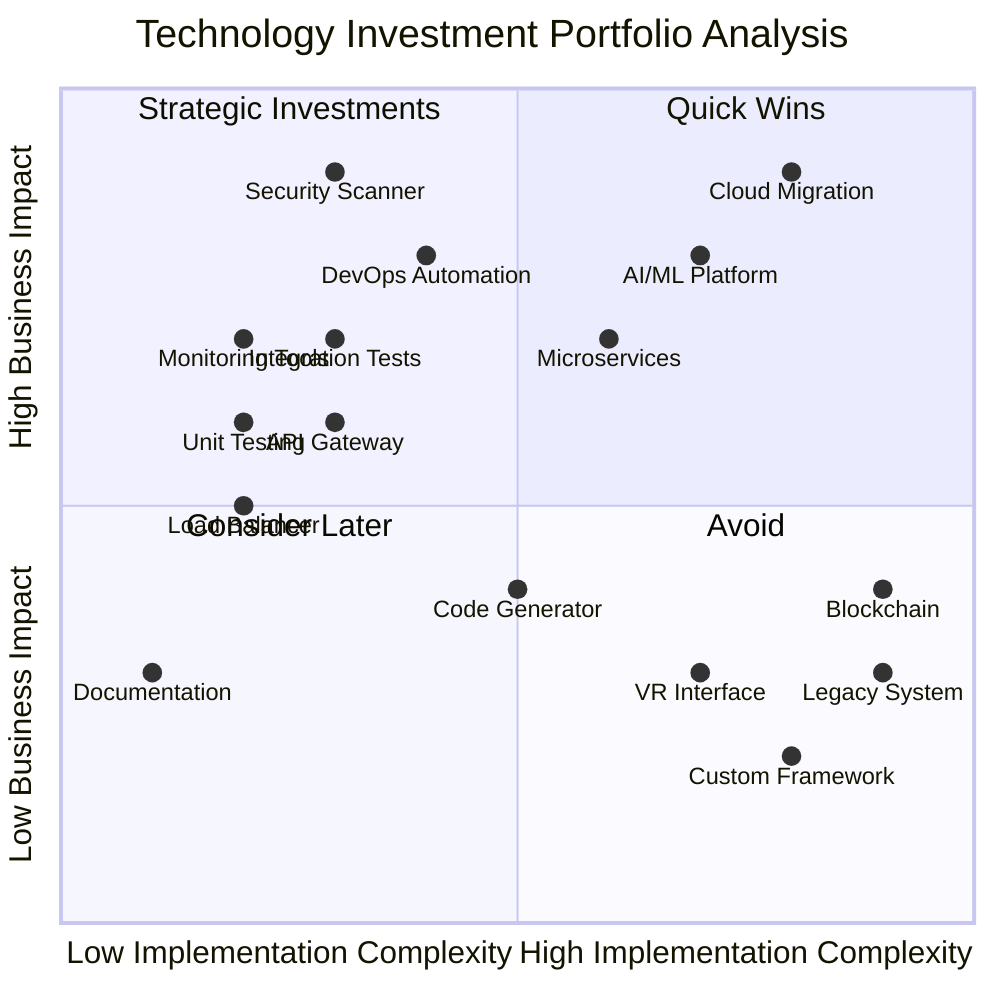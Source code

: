 quadrantChart
    title Technology Investment Portfolio Analysis
    x-axis "Low Implementation Complexity" --> "High Implementation Complexity"
    y-axis "Low Business Impact" --> "High Business Impact"
    
    quadrant-1 "Quick Wins"
    quadrant-2 "Strategic Investments"
    quadrant-3 "Consider Later"
    quadrant-4 "Avoid"
    
    "Cloud Migration": [0.8, 0.9]
    "AI/ML Platform": [0.7, 0.8]
    "Microservices": [0.6, 0.7]
    "DevOps Automation": [0.4, 0.8]
    "API Gateway": [0.3, 0.6]
    "Monitoring Tools": [0.2, 0.7]
    "Security Scanner": [0.3, 0.9]
    "Load Balancer": [0.2, 0.5]
    "Legacy System": [0.9, 0.3]
    "Custom Framework": [0.8, 0.2]
    "Blockchain": [0.9, 0.4]
    "VR Interface": [0.7, 0.3]
    "Code Generator": [0.5, 0.4]
    "Documentation": [0.1, 0.3]
    "Unit Testing": [0.2, 0.6]
    "Integration Tests": [0.3, 0.7]